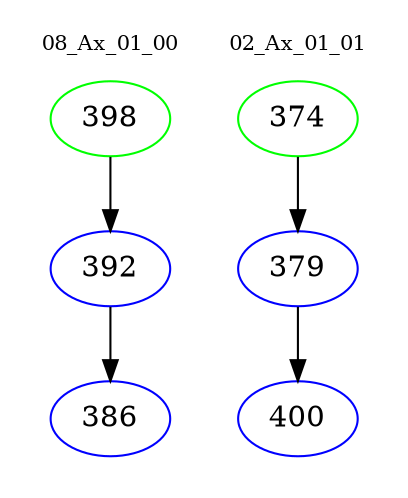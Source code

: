 digraph{
subgraph cluster_0 {
color = white
label = "08_Ax_01_00";
fontsize=10;
T0_398 [label="398", color="green"]
T0_398 -> T0_392 [color="black"]
T0_392 [label="392", color="blue"]
T0_392 -> T0_386 [color="black"]
T0_386 [label="386", color="blue"]
}
subgraph cluster_1 {
color = white
label = "02_Ax_01_01";
fontsize=10;
T1_374 [label="374", color="green"]
T1_374 -> T1_379 [color="black"]
T1_379 [label="379", color="blue"]
T1_379 -> T1_400 [color="black"]
T1_400 [label="400", color="blue"]
}
}
